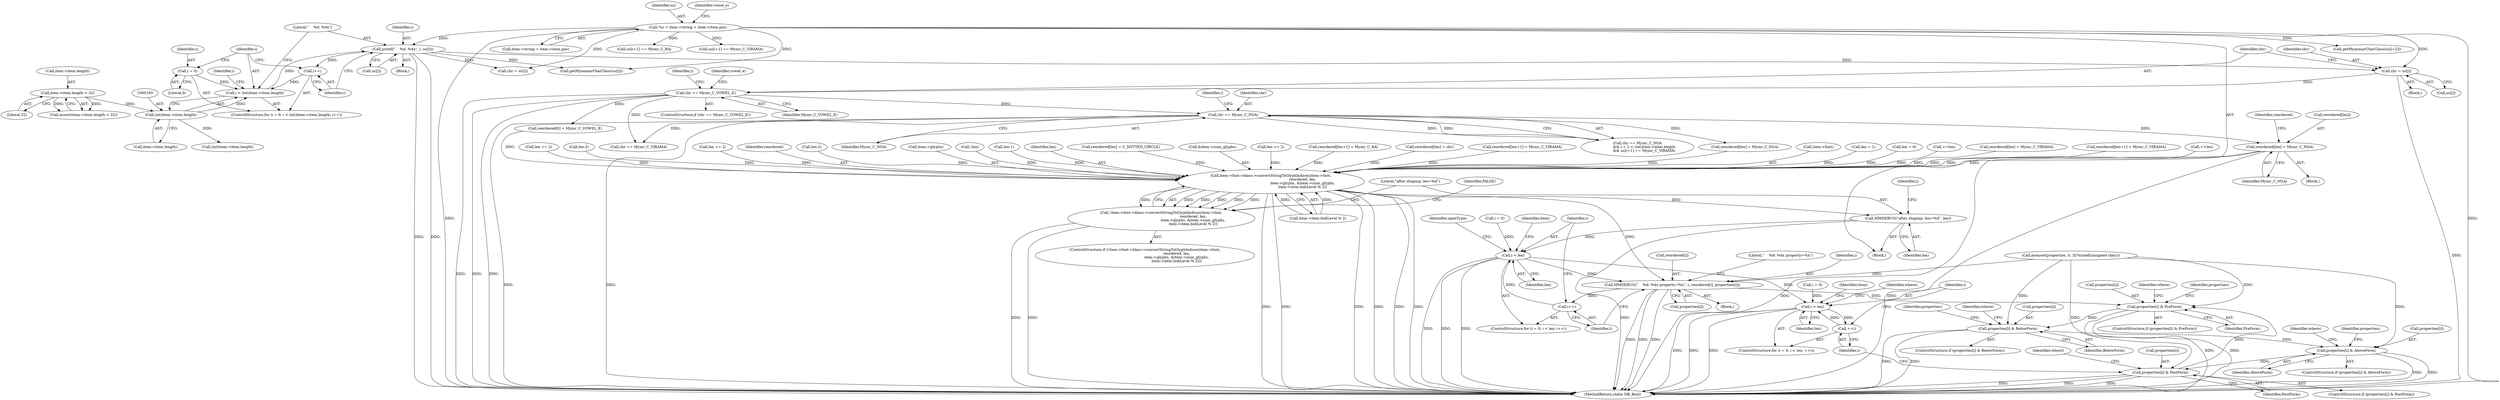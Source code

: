 digraph "0_Chrome_2953a669ec0a32a25c6250d34bf895ec0eb63d27@array" {
"1000578" [label="(Call,reordered[len] = Mymr_C_NGA)"];
"1000245" [label="(Call,chr == Mymr_C_NGA)"];
"1000231" [label="(Call,chr == Mymr_C_VOWEL_E)"];
"1000225" [label="(Call,chr = uc[i])"];
"1000121" [label="(Call,*uc = item->string + item->item.pos)"];
"1000202" [label="(Call,printf(\"    %d: %4x\", i, uc[i]))"];
"1000190" [label="(Call,i < (int)item->item.length)"];
"1000187" [label="(Call,i = 0)"];
"1000199" [label="(Call,i++)"];
"1000192" [label="(Call,(int)item->item.length)"];
"1000177" [label="(Call,item->item.length < 32)"];
"1000607" [label="(Call,item->font->klass->convertStringToGlyphIndices(item->font,\n                                                        reordered, len,\n                                                        item->glyphs, &item->num_glyphs,\n                                                        item->item.bidiLevel % 2))"];
"1000606" [label="(Call,!item->font->klass->convertStringToGlyphIndices(item->font,\n                                                        reordered, len,\n                                                        item->glyphs, &item->num_glyphs,\n                                                        item->item.bidiLevel % 2))"];
"1000629" [label="(Call,MMDEBUG(\"after shaping: len=%d\", len))"];
"1000636" [label="(Call,i < len)"];
"1000678" [label="(Call,MMDEBUG(\"    %d: %4x property=%x\", i, reordered[i], properties[i]))"];
"1000639" [label="(Call,i++)"];
"1000718" [label="(Call,properties[i] & PreForm)"];
"1000729" [label="(Call,properties[i] & BelowForm)"];
"1000740" [label="(Call,properties[i] & AboveForm)"];
"1000751" [label="(Call,properties[i] & PostForm)"];
"1000695" [label="(Call,i < len)"];
"1000698" [label="(Call,++i)"];
"1000242" [label="(Identifier,i)"];
"1000717" [label="(ControlStructure,if (properties[i] & PreForm))"];
"1000646" [label="(Identifier,item)"];
"1000741" [label="(Call,properties[i])"];
"1000186" [label="(ControlStructure,for (i = 0; i < (int)item->item.length; i++))"];
"1000232" [label="(Identifier,chr)"];
"1000681" [label="(Call,reordered[i])"];
"1000696" [label="(Identifier,i)"];
"1000729" [label="(Call,properties[i] & BelowForm)"];
"1000210" [label="(Identifier,i)"];
"1000695" [label="(Call,i < len)"];
"1000688" [label="(Identifier,openType)"];
"1000636" [label="(Call,i < len)"];
"1000271" [label="(Call,getMyanmarCharClass(uc[i+2]))"];
"1000747" [label="(Identifier,where)"];
"1000178" [label="(Call,item->item.length)"];
"1000608" [label="(Call,item->font)"];
"1000678" [label="(Call,MMDEBUG(\"    %d: %4x property=%x\", i, reordered[i], properties[i]))"];
"1000344" [label="(Call,len = 1)"];
"1000753" [label="(Identifier,properties)"];
"1000233" [label="(Identifier,Mymr_C_VOWEL_E)"];
"1000578" [label="(Call,reordered[len] = Mymr_C_NGA)"];
"1000634" [label="(Identifier,i)"];
"1000154" [label="(Call,len = 0)"];
"1000762" [label="(Identifier,item)"];
"1000585" [label="(Identifier,reordered)"];
"1000571" [label="(Call,++len)"];
"1000176" [label="(Call,assert(item->item.length < 32))"];
"1000639" [label="(Call,i++)"];
"1000431" [label="(Call,getMyanmarCharClass(uc[i]))"];
"1000352" [label="(Call,reordered[len] = Mymr_C_VIRAMA)"];
"1000236" [label="(Identifier,vowel_e)"];
"1000123" [label="(Call,item->string + item->item.pos)"];
"1000227" [label="(Call,uc[i])"];
"1000755" [label="(Identifier,PostForm)"];
"1000637" [label="(Identifier,i)"];
"1000758" [label="(Identifier,where)"];
"1000247" [label="(Identifier,Mymr_C_NGA)"];
"1000177" [label="(Call,item->item.length < 32)"];
"1000205" [label="(Call,uc[i])"];
"1000752" [label="(Call,properties[i])"];
"1000189" [label="(Literal,0)"];
"1000251" [label="(Identifier,i)"];
"1000453" [label="(Call,reordered[len+1] = Mymr_C_VIRAMA)"];
"1000719" [label="(Call,properties[i])"];
"1000740" [label="(Call,properties[i] & AboveForm)"];
"1000406" [label="(Call,chr = uc[i])"];
"1000309" [label="(Call,uc[i+1] == Mymr_C_RA)"];
"1000169" [label="(Call,memset(properties, 0, 32*sizeof(unsigned char)))"];
"1000631" [label="(Identifier,len)"];
"1000200" [label="(Identifier,i)"];
"1000245" [label="(Call,chr == Mymr_C_NGA)"];
"1000725" [label="(Identifier,where)"];
"1000244" [label="(Call,chr == Mymr_C_NGA\n            && i + 2 < (int)item->item.length\n            && uc[i+1] == Mymr_C_VIRAMA)"];
"1000226" [label="(Identifier,chr)"];
"1000192" [label="(Call,(int)item->item.length)"];
"1000260" [label="(Call,uc[i+1] == Mymr_C_VIRAMA)"];
"1000231" [label="(Call,chr == Mymr_C_VOWEL_E)"];
"1000731" [label="(Identifier,properties)"];
"1000607" [label="(Call,item->font->klass->convertStringToGlyphIndices(item->font,\n                                                        reordered, len,\n                                                        item->glyphs, &item->num_glyphs,\n                                                        item->item.bidiLevel % 2))"];
"1000703" [label="(Identifier,where)"];
"1000728" [label="(ControlStructure,if (properties[i] & BelowForm))"];
"1000789" [label="(MethodReturn,static HB_Bool)"];
"1000387" [label="(Call,++len)"];
"1000122" [label="(Identifier,uc)"];
"1000730" [label="(Call,properties[i])"];
"1000602" [label="(Call,len += 2)"];
"1000294" [label="(Call,chr == Mymr_C_VIRAMA)"];
"1000629" [label="(Call,MMDEBUG(\"after shaping: len=%d\", len))"];
"1000448" [label="(Call,reordered[len] = Mymr_C_NGA)"];
"1000204" [label="(Identifier,i)"];
"1000733" [label="(Identifier,BelowForm)"];
"1000742" [label="(Identifier,properties)"];
"1000190" [label="(Call,i < (int)item->item.length)"];
"1000538" [label="(Call,len-2)"];
"1000722" [label="(Identifier,PreForm)"];
"1000230" [label="(ControlStructure,if (chr == Mymr_C_VOWEL_E))"];
"1000376" [label="(Call,len += 2)"];
"1000183" [label="(Literal,32)"];
"1000611" [label="(Identifier,reordered)"];
"1000744" [label="(Identifier,AboveForm)"];
"1000699" [label="(Identifier,i)"];
"1000532" [label="(Call,len-2)"];
"1000613" [label="(Call,item->glyphs)"];
"1000563" [label="(Call,!len)"];
"1000679" [label="(Literal,\"    %d: %4x property=%x\")"];
"1000692" [label="(Call,i = 0)"];
"1000134" [label="(Identifier,vowel_e)"];
"1000516" [label="(Call,len-1)"];
"1000684" [label="(Call,properties[i])"];
"1000121" [label="(Call,*uc = item->string + item->item.pos)"];
"1000579" [label="(Call,reordered[len])"];
"1000680" [label="(Identifier,i)"];
"1000582" [label="(Identifier,Mymr_C_NGA)"];
"1000612" [label="(Identifier,len)"];
"1000641" [label="(Block,)"];
"1000697" [label="(Identifier,len)"];
"1000188" [label="(Identifier,i)"];
"1000382" [label="(Call,reordered[len] = C_DOTTED_CIRCLE)"];
"1000750" [label="(ControlStructure,if (properties[i] & PostForm))"];
"1000691" [label="(ControlStructure,for (i = 0; i < len; ++i))"];
"1000633" [label="(Call,i = 0)"];
"1000739" [label="(ControlStructure,if (properties[i] & AboveForm))"];
"1000246" [label="(Identifier,chr)"];
"1000718" [label="(Call,properties[i] & PreForm)"];
"1000191" [label="(Identifier,i)"];
"1000577" [label="(Block,)"];
"1000223" [label="(Block,)"];
"1000194" [label="(Call,item->item.length)"];
"1000628" [label="(Identifier,FALSE)"];
"1000225" [label="(Call,chr = uc[i])"];
"1000698" [label="(Call,++i)"];
"1000113" [label="(Block,)"];
"1000751" [label="(Call,properties[i] & PostForm)"];
"1000616" [label="(Call,&item->num_glyphs)"];
"1000214" [label="(Call,(int)item->item.length)"];
"1000203" [label="(Literal,\"    %d: %4x\")"];
"1000472" [label="(Call,len += 2)"];
"1000632" [label="(ControlStructure,for (i = 0; i < len; i++))"];
"1000638" [label="(Identifier,len)"];
"1000187" [label="(Call,i = 0)"];
"1000630" [label="(Literal,\"after shaping: len=%d\")"];
"1000202" [label="(Call,printf(\"    %d: %4x\", i, uc[i]))"];
"1000620" [label="(Call,item->item.bidiLevel % 2)"];
"1000201" [label="(Block,)"];
"1000357" [label="(Call,reordered[len+1] = Mymr_C_RA)"];
"1000566" [label="(Call,reordered[len] = chr)"];
"1000339" [label="(Call,reordered[0] = Mymr_C_VOWEL_E)"];
"1000640" [label="(Identifier,i)"];
"1000736" [label="(Identifier,where)"];
"1000606" [label="(Call,!item->font->klass->convertStringToGlyphIndices(item->font,\n                                                        reordered, len,\n                                                        item->glyphs, &item->num_glyphs,\n                                                        item->item.bidiLevel % 2))"];
"1000199" [label="(Call,i++)"];
"1000583" [label="(Call,reordered[len+1] = Mymr_C_VIRAMA)"];
"1000605" [label="(ControlStructure,if (!item->font->klass->convertStringToGlyphIndices(item->font,\n                                                        reordered, len,\n                                                        item->glyphs, &item->num_glyphs,\n                                                        item->item.bidiLevel % 2)))"];
"1000578" -> "1000577"  [label="AST: "];
"1000578" -> "1000582"  [label="CFG: "];
"1000579" -> "1000578"  [label="AST: "];
"1000582" -> "1000578"  [label="AST: "];
"1000585" -> "1000578"  [label="CFG: "];
"1000578" -> "1000789"  [label="DDG: "];
"1000578" -> "1000789"  [label="DDG: "];
"1000245" -> "1000578"  [label="DDG: "];
"1000578" -> "1000607"  [label="DDG: "];
"1000245" -> "1000244"  [label="AST: "];
"1000245" -> "1000247"  [label="CFG: "];
"1000246" -> "1000245"  [label="AST: "];
"1000247" -> "1000245"  [label="AST: "];
"1000251" -> "1000245"  [label="CFG: "];
"1000244" -> "1000245"  [label="CFG: "];
"1000245" -> "1000789"  [label="DDG: "];
"1000245" -> "1000789"  [label="DDG: "];
"1000245" -> "1000244"  [label="DDG: "];
"1000245" -> "1000244"  [label="DDG: "];
"1000231" -> "1000245"  [label="DDG: "];
"1000245" -> "1000294"  [label="DDG: "];
"1000245" -> "1000448"  [label="DDG: "];
"1000231" -> "1000230"  [label="AST: "];
"1000231" -> "1000233"  [label="CFG: "];
"1000232" -> "1000231"  [label="AST: "];
"1000233" -> "1000231"  [label="AST: "];
"1000236" -> "1000231"  [label="CFG: "];
"1000242" -> "1000231"  [label="CFG: "];
"1000231" -> "1000789"  [label="DDG: "];
"1000231" -> "1000789"  [label="DDG: "];
"1000231" -> "1000789"  [label="DDG: "];
"1000225" -> "1000231"  [label="DDG: "];
"1000231" -> "1000294"  [label="DDG: "];
"1000231" -> "1000339"  [label="DDG: "];
"1000225" -> "1000223"  [label="AST: "];
"1000225" -> "1000227"  [label="CFG: "];
"1000226" -> "1000225"  [label="AST: "];
"1000227" -> "1000225"  [label="AST: "];
"1000232" -> "1000225"  [label="CFG: "];
"1000225" -> "1000789"  [label="DDG: "];
"1000121" -> "1000225"  [label="DDG: "];
"1000202" -> "1000225"  [label="DDG: "];
"1000121" -> "1000113"  [label="AST: "];
"1000121" -> "1000123"  [label="CFG: "];
"1000122" -> "1000121"  [label="AST: "];
"1000123" -> "1000121"  [label="AST: "];
"1000134" -> "1000121"  [label="CFG: "];
"1000121" -> "1000789"  [label="DDG: "];
"1000121" -> "1000789"  [label="DDG: "];
"1000121" -> "1000202"  [label="DDG: "];
"1000121" -> "1000260"  [label="DDG: "];
"1000121" -> "1000271"  [label="DDG: "];
"1000121" -> "1000309"  [label="DDG: "];
"1000121" -> "1000406"  [label="DDG: "];
"1000121" -> "1000431"  [label="DDG: "];
"1000202" -> "1000201"  [label="AST: "];
"1000202" -> "1000205"  [label="CFG: "];
"1000203" -> "1000202"  [label="AST: "];
"1000204" -> "1000202"  [label="AST: "];
"1000205" -> "1000202"  [label="AST: "];
"1000200" -> "1000202"  [label="CFG: "];
"1000202" -> "1000789"  [label="DDG: "];
"1000202" -> "1000789"  [label="DDG: "];
"1000202" -> "1000199"  [label="DDG: "];
"1000190" -> "1000202"  [label="DDG: "];
"1000202" -> "1000406"  [label="DDG: "];
"1000202" -> "1000431"  [label="DDG: "];
"1000190" -> "1000186"  [label="AST: "];
"1000190" -> "1000192"  [label="CFG: "];
"1000191" -> "1000190"  [label="AST: "];
"1000192" -> "1000190"  [label="AST: "];
"1000203" -> "1000190"  [label="CFG: "];
"1000210" -> "1000190"  [label="CFG: "];
"1000187" -> "1000190"  [label="DDG: "];
"1000199" -> "1000190"  [label="DDG: "];
"1000192" -> "1000190"  [label="DDG: "];
"1000187" -> "1000186"  [label="AST: "];
"1000187" -> "1000189"  [label="CFG: "];
"1000188" -> "1000187"  [label="AST: "];
"1000189" -> "1000187"  [label="AST: "];
"1000191" -> "1000187"  [label="CFG: "];
"1000199" -> "1000186"  [label="AST: "];
"1000199" -> "1000200"  [label="CFG: "];
"1000200" -> "1000199"  [label="AST: "];
"1000191" -> "1000199"  [label="CFG: "];
"1000192" -> "1000194"  [label="CFG: "];
"1000193" -> "1000192"  [label="AST: "];
"1000194" -> "1000192"  [label="AST: "];
"1000177" -> "1000192"  [label="DDG: "];
"1000192" -> "1000214"  [label="DDG: "];
"1000177" -> "1000176"  [label="AST: "];
"1000177" -> "1000183"  [label="CFG: "];
"1000178" -> "1000177"  [label="AST: "];
"1000183" -> "1000177"  [label="AST: "];
"1000176" -> "1000177"  [label="CFG: "];
"1000177" -> "1000176"  [label="DDG: "];
"1000177" -> "1000176"  [label="DDG: "];
"1000607" -> "1000606"  [label="AST: "];
"1000607" -> "1000620"  [label="CFG: "];
"1000608" -> "1000607"  [label="AST: "];
"1000611" -> "1000607"  [label="AST: "];
"1000612" -> "1000607"  [label="AST: "];
"1000613" -> "1000607"  [label="AST: "];
"1000616" -> "1000607"  [label="AST: "];
"1000620" -> "1000607"  [label="AST: "];
"1000606" -> "1000607"  [label="CFG: "];
"1000607" -> "1000789"  [label="DDG: "];
"1000607" -> "1000789"  [label="DDG: "];
"1000607" -> "1000789"  [label="DDG: "];
"1000607" -> "1000789"  [label="DDG: "];
"1000607" -> "1000789"  [label="DDG: "];
"1000607" -> "1000789"  [label="DDG: "];
"1000607" -> "1000606"  [label="DDG: "];
"1000607" -> "1000606"  [label="DDG: "];
"1000607" -> "1000606"  [label="DDG: "];
"1000607" -> "1000606"  [label="DDG: "];
"1000607" -> "1000606"  [label="DDG: "];
"1000607" -> "1000606"  [label="DDG: "];
"1000382" -> "1000607"  [label="DDG: "];
"1000448" -> "1000607"  [label="DDG: "];
"1000339" -> "1000607"  [label="DDG: "];
"1000453" -> "1000607"  [label="DDG: "];
"1000583" -> "1000607"  [label="DDG: "];
"1000352" -> "1000607"  [label="DDG: "];
"1000357" -> "1000607"  [label="DDG: "];
"1000566" -> "1000607"  [label="DDG: "];
"1000532" -> "1000607"  [label="DDG: "];
"1000376" -> "1000607"  [label="DDG: "];
"1000154" -> "1000607"  [label="DDG: "];
"1000387" -> "1000607"  [label="DDG: "];
"1000472" -> "1000607"  [label="DDG: "];
"1000538" -> "1000607"  [label="DDG: "];
"1000602" -> "1000607"  [label="DDG: "];
"1000516" -> "1000607"  [label="DDG: "];
"1000344" -> "1000607"  [label="DDG: "];
"1000571" -> "1000607"  [label="DDG: "];
"1000563" -> "1000607"  [label="DDG: "];
"1000620" -> "1000607"  [label="DDG: "];
"1000620" -> "1000607"  [label="DDG: "];
"1000607" -> "1000629"  [label="DDG: "];
"1000607" -> "1000678"  [label="DDG: "];
"1000606" -> "1000605"  [label="AST: "];
"1000628" -> "1000606"  [label="CFG: "];
"1000630" -> "1000606"  [label="CFG: "];
"1000606" -> "1000789"  [label="DDG: "];
"1000606" -> "1000789"  [label="DDG: "];
"1000629" -> "1000113"  [label="AST: "];
"1000629" -> "1000631"  [label="CFG: "];
"1000630" -> "1000629"  [label="AST: "];
"1000631" -> "1000629"  [label="AST: "];
"1000634" -> "1000629"  [label="CFG: "];
"1000629" -> "1000789"  [label="DDG: "];
"1000629" -> "1000636"  [label="DDG: "];
"1000636" -> "1000632"  [label="AST: "];
"1000636" -> "1000638"  [label="CFG: "];
"1000637" -> "1000636"  [label="AST: "];
"1000638" -> "1000636"  [label="AST: "];
"1000646" -> "1000636"  [label="CFG: "];
"1000688" -> "1000636"  [label="CFG: "];
"1000636" -> "1000789"  [label="DDG: "];
"1000636" -> "1000789"  [label="DDG: "];
"1000636" -> "1000789"  [label="DDG: "];
"1000639" -> "1000636"  [label="DDG: "];
"1000633" -> "1000636"  [label="DDG: "];
"1000636" -> "1000678"  [label="DDG: "];
"1000636" -> "1000695"  [label="DDG: "];
"1000678" -> "1000641"  [label="AST: "];
"1000678" -> "1000684"  [label="CFG: "];
"1000679" -> "1000678"  [label="AST: "];
"1000680" -> "1000678"  [label="AST: "];
"1000681" -> "1000678"  [label="AST: "];
"1000684" -> "1000678"  [label="AST: "];
"1000640" -> "1000678"  [label="CFG: "];
"1000678" -> "1000789"  [label="DDG: "];
"1000678" -> "1000789"  [label="DDG: "];
"1000678" -> "1000789"  [label="DDG: "];
"1000678" -> "1000639"  [label="DDG: "];
"1000169" -> "1000678"  [label="DDG: "];
"1000678" -> "1000718"  [label="DDG: "];
"1000639" -> "1000632"  [label="AST: "];
"1000639" -> "1000640"  [label="CFG: "];
"1000640" -> "1000639"  [label="AST: "];
"1000637" -> "1000639"  [label="CFG: "];
"1000718" -> "1000717"  [label="AST: "];
"1000718" -> "1000722"  [label="CFG: "];
"1000719" -> "1000718"  [label="AST: "];
"1000722" -> "1000718"  [label="AST: "];
"1000725" -> "1000718"  [label="CFG: "];
"1000731" -> "1000718"  [label="CFG: "];
"1000718" -> "1000789"  [label="DDG: "];
"1000718" -> "1000789"  [label="DDG: "];
"1000751" -> "1000718"  [label="DDG: "];
"1000169" -> "1000718"  [label="DDG: "];
"1000718" -> "1000729"  [label="DDG: "];
"1000729" -> "1000728"  [label="AST: "];
"1000729" -> "1000733"  [label="CFG: "];
"1000730" -> "1000729"  [label="AST: "];
"1000733" -> "1000729"  [label="AST: "];
"1000736" -> "1000729"  [label="CFG: "];
"1000742" -> "1000729"  [label="CFG: "];
"1000729" -> "1000789"  [label="DDG: "];
"1000729" -> "1000789"  [label="DDG: "];
"1000169" -> "1000729"  [label="DDG: "];
"1000729" -> "1000740"  [label="DDG: "];
"1000740" -> "1000739"  [label="AST: "];
"1000740" -> "1000744"  [label="CFG: "];
"1000741" -> "1000740"  [label="AST: "];
"1000744" -> "1000740"  [label="AST: "];
"1000747" -> "1000740"  [label="CFG: "];
"1000753" -> "1000740"  [label="CFG: "];
"1000740" -> "1000789"  [label="DDG: "];
"1000740" -> "1000789"  [label="DDG: "];
"1000169" -> "1000740"  [label="DDG: "];
"1000740" -> "1000751"  [label="DDG: "];
"1000751" -> "1000750"  [label="AST: "];
"1000751" -> "1000755"  [label="CFG: "];
"1000752" -> "1000751"  [label="AST: "];
"1000755" -> "1000751"  [label="AST: "];
"1000758" -> "1000751"  [label="CFG: "];
"1000699" -> "1000751"  [label="CFG: "];
"1000751" -> "1000789"  [label="DDG: "];
"1000751" -> "1000789"  [label="DDG: "];
"1000751" -> "1000789"  [label="DDG: "];
"1000169" -> "1000751"  [label="DDG: "];
"1000695" -> "1000691"  [label="AST: "];
"1000695" -> "1000697"  [label="CFG: "];
"1000696" -> "1000695"  [label="AST: "];
"1000697" -> "1000695"  [label="AST: "];
"1000703" -> "1000695"  [label="CFG: "];
"1000762" -> "1000695"  [label="CFG: "];
"1000695" -> "1000789"  [label="DDG: "];
"1000695" -> "1000789"  [label="DDG: "];
"1000695" -> "1000789"  [label="DDG: "];
"1000692" -> "1000695"  [label="DDG: "];
"1000698" -> "1000695"  [label="DDG: "];
"1000695" -> "1000698"  [label="DDG: "];
"1000698" -> "1000691"  [label="AST: "];
"1000698" -> "1000699"  [label="CFG: "];
"1000699" -> "1000698"  [label="AST: "];
"1000696" -> "1000698"  [label="CFG: "];
}
